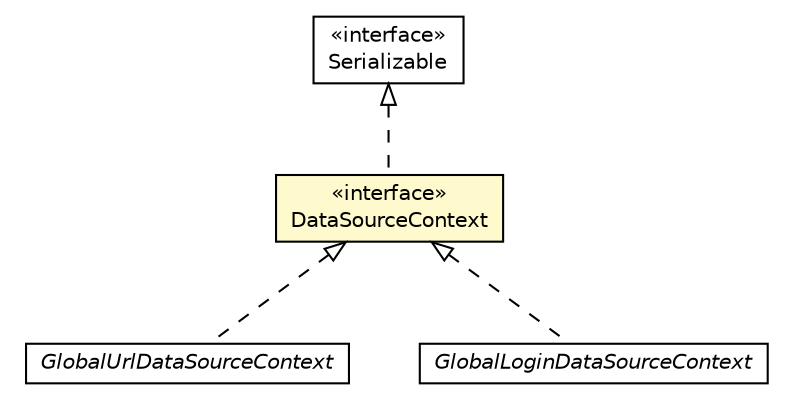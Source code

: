 #!/usr/local/bin/dot
#
# Class diagram 
# Generated by UMLGraph version R5_6_6-8-g8d7759 (http://www.umlgraph.org/)
#

digraph G {
	edge [fontname="Helvetica",fontsize=10,labelfontname="Helvetica",labelfontsize=10];
	node [fontname="Helvetica",fontsize=10,shape=plaintext];
	nodesep=0.25;
	ranksep=0.5;
	// org.dayatang.dsrouter.context.GlobalUrlDataSourceContext
	c222 [label=<<table title="org.dayatang.dsrouter.context.GlobalUrlDataSourceContext" border="0" cellborder="1" cellspacing="0" cellpadding="2" port="p" href="./GlobalUrlDataSourceContext.html">
		<tr><td><table border="0" cellspacing="0" cellpadding="1">
<tr><td align="center" balign="center"><font face="Helvetica-Oblique"> GlobalUrlDataSourceContext </font></td></tr>
		</table></td></tr>
		</table>>, URL="./GlobalUrlDataSourceContext.html", fontname="Helvetica", fontcolor="black", fontsize=10.0];
	// org.dayatang.dsrouter.context.GlobalLoginDataSourceContext
	c223 [label=<<table title="org.dayatang.dsrouter.context.GlobalLoginDataSourceContext" border="0" cellborder="1" cellspacing="0" cellpadding="2" port="p" href="./GlobalLoginDataSourceContext.html">
		<tr><td><table border="0" cellspacing="0" cellpadding="1">
<tr><td align="center" balign="center"><font face="Helvetica-Oblique"> GlobalLoginDataSourceContext </font></td></tr>
		</table></td></tr>
		</table>>, URL="./GlobalLoginDataSourceContext.html", fontname="Helvetica", fontcolor="black", fontsize=10.0];
	// org.dayatang.dsrouter.context.DataSourceContext
	c224 [label=<<table title="org.dayatang.dsrouter.context.DataSourceContext" border="0" cellborder="1" cellspacing="0" cellpadding="2" port="p" bgcolor="lemonChiffon" href="./DataSourceContext.html">
		<tr><td><table border="0" cellspacing="0" cellpadding="1">
<tr><td align="center" balign="center"> &#171;interface&#187; </td></tr>
<tr><td align="center" balign="center"> DataSourceContext </td></tr>
		</table></td></tr>
		</table>>, URL="./DataSourceContext.html", fontname="Helvetica", fontcolor="black", fontsize=10.0];
	//org.dayatang.dsrouter.context.GlobalUrlDataSourceContext implements org.dayatang.dsrouter.context.DataSourceContext
	c224:p -> c222:p [dir=back,arrowtail=empty,style=dashed];
	//org.dayatang.dsrouter.context.GlobalLoginDataSourceContext implements org.dayatang.dsrouter.context.DataSourceContext
	c224:p -> c223:p [dir=back,arrowtail=empty,style=dashed];
	//org.dayatang.dsrouter.context.DataSourceContext implements java.io.Serializable
	c233:p -> c224:p [dir=back,arrowtail=empty,style=dashed];
	// java.io.Serializable
	c233 [label=<<table title="java.io.Serializable" border="0" cellborder="1" cellspacing="0" cellpadding="2" port="p" href="http://download.oracle.com/javase/7/docs/api/java/io/Serializable.html">
		<tr><td><table border="0" cellspacing="0" cellpadding="1">
<tr><td align="center" balign="center"> &#171;interface&#187; </td></tr>
<tr><td align="center" balign="center"> Serializable </td></tr>
		</table></td></tr>
		</table>>, URL="http://download.oracle.com/javase/7/docs/api/java/io/Serializable.html", fontname="Helvetica", fontcolor="black", fontsize=10.0];
}

